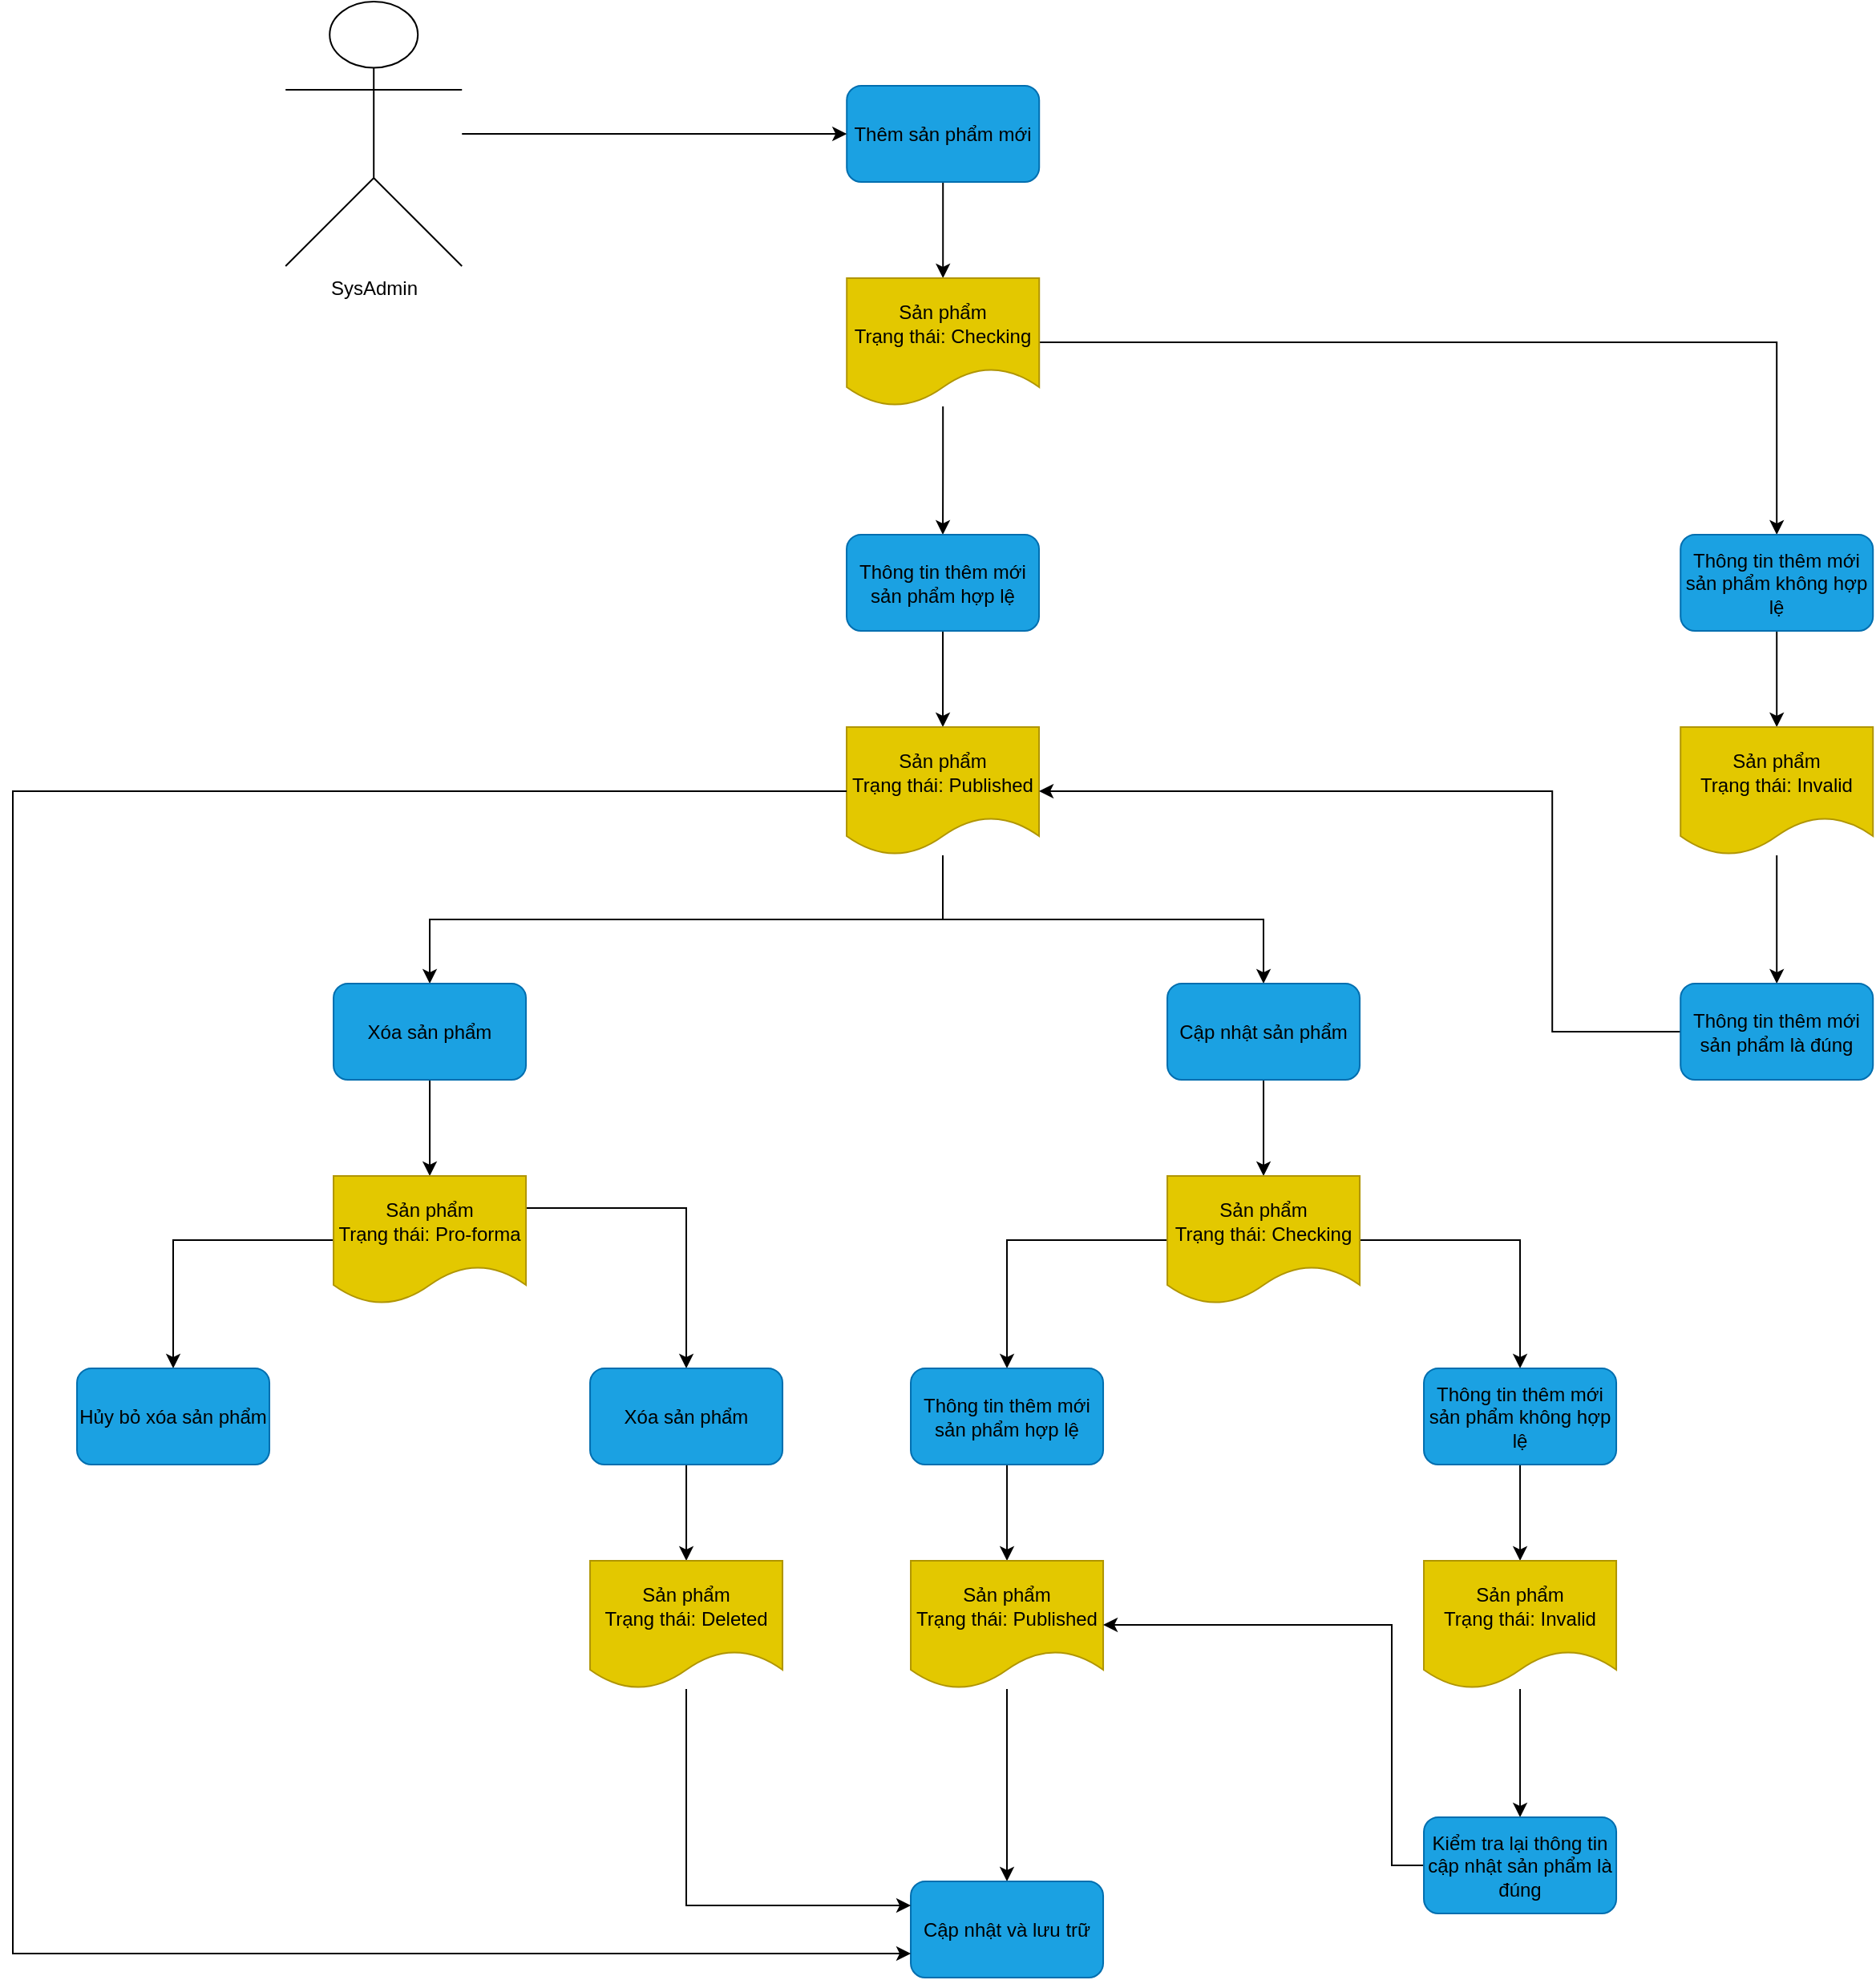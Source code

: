 <mxfile version="25.0.3">
  <diagram name="Trang-1" id="wm8HNYahFLYRmKo6z4As">
    <mxGraphModel dx="1615" dy="857" grid="1" gridSize="10" guides="1" tooltips="1" connect="1" arrows="1" fold="1" page="1" pageScale="1" pageWidth="3300" pageHeight="4681" math="0" shadow="0">
      <root>
        <mxCell id="0" />
        <mxCell id="1" parent="0" />
        <mxCell id="DSIW9q2XhOR6ijrtCk1h-13" value="" style="edgeStyle=orthogonalEdgeStyle;rounded=0;orthogonalLoop=1;jettySize=auto;html=1;" parent="1" source="DSIW9q2XhOR6ijrtCk1h-3" target="DSIW9q2XhOR6ijrtCk1h-4" edge="1">
          <mxGeometry relative="1" as="geometry" />
        </mxCell>
        <mxCell id="DSIW9q2XhOR6ijrtCk1h-3" value="Thêm sản phẩm mới" style="rounded=1;whiteSpace=wrap;html=1;fillColor=#1ba1e2;strokeColor=#006EAF;fontColor=#000000;" parent="1" vertex="1">
          <mxGeometry x="630.11" y="212.5" width="120" height="60" as="geometry" />
        </mxCell>
        <mxCell id="DSIW9q2XhOR6ijrtCk1h-14" style="edgeStyle=orthogonalEdgeStyle;rounded=0;orthogonalLoop=1;jettySize=auto;html=1;entryX=0.5;entryY=0;entryDx=0;entryDy=0;" parent="1" source="DSIW9q2XhOR6ijrtCk1h-4" target="DSIW9q2XhOR6ijrtCk1h-5" edge="1">
          <mxGeometry relative="1" as="geometry" />
        </mxCell>
        <mxCell id="DSIW9q2XhOR6ijrtCk1h-16" style="edgeStyle=orthogonalEdgeStyle;rounded=0;orthogonalLoop=1;jettySize=auto;html=1;entryX=0.5;entryY=0;entryDx=0;entryDy=0;" parent="1" source="DSIW9q2XhOR6ijrtCk1h-4" target="DSIW9q2XhOR6ijrtCk1h-7" edge="1">
          <mxGeometry relative="1" as="geometry" />
        </mxCell>
        <mxCell id="DSIW9q2XhOR6ijrtCk1h-4" value="Sản phẩm&lt;div&gt;Trạng thái: Checking&lt;/div&gt;" style="shape=document;whiteSpace=wrap;html=1;boundedLbl=1;fillColor=#e3c800;fontColor=#000000;strokeColor=#B09500;" parent="1" vertex="1">
          <mxGeometry x="630.11" y="332.5" width="120" height="80" as="geometry" />
        </mxCell>
        <mxCell id="DSIW9q2XhOR6ijrtCk1h-15" value="" style="edgeStyle=orthogonalEdgeStyle;rounded=0;orthogonalLoop=1;jettySize=auto;html=1;" parent="1" source="DSIW9q2XhOR6ijrtCk1h-5" target="DSIW9q2XhOR6ijrtCk1h-6" edge="1">
          <mxGeometry relative="1" as="geometry" />
        </mxCell>
        <mxCell id="DSIW9q2XhOR6ijrtCk1h-5" value="Thông tin thêm mới sản phẩm hợp lệ" style="rounded=1;whiteSpace=wrap;html=1;fillColor=#1ba1e2;strokeColor=#006EAF;fontColor=#000000;" parent="1" vertex="1">
          <mxGeometry x="630.02" y="492.5" width="120" height="60" as="geometry" />
        </mxCell>
        <mxCell id="DSIW9q2XhOR6ijrtCk1h-21" style="edgeStyle=orthogonalEdgeStyle;rounded=0;orthogonalLoop=1;jettySize=auto;html=1;entryX=0.5;entryY=0;entryDx=0;entryDy=0;" parent="1" source="DSIW9q2XhOR6ijrtCk1h-6" target="DSIW9q2XhOR6ijrtCk1h-9" edge="1">
          <mxGeometry relative="1" as="geometry">
            <Array as="points">
              <mxPoint x="690.02" y="732.5" />
              <mxPoint x="890.02" y="732.5" />
            </Array>
          </mxGeometry>
        </mxCell>
        <mxCell id="DSIW9q2XhOR6ijrtCk1h-22" style="edgeStyle=orthogonalEdgeStyle;rounded=0;orthogonalLoop=1;jettySize=auto;html=1;entryX=0.5;entryY=0;entryDx=0;entryDy=0;" parent="1" source="DSIW9q2XhOR6ijrtCk1h-6" target="DSIW9q2XhOR6ijrtCk1h-8" edge="1">
          <mxGeometry relative="1" as="geometry">
            <Array as="points">
              <mxPoint x="690.02" y="732.5" />
              <mxPoint x="370.02" y="732.5" />
            </Array>
          </mxGeometry>
        </mxCell>
        <mxCell id="DSIW9q2XhOR6ijrtCk1h-6" value="Sản phẩm&lt;div&gt;Trạng thái: Published&lt;/div&gt;" style="shape=document;whiteSpace=wrap;html=1;boundedLbl=1;fillColor=#e3c800;fontColor=#000000;strokeColor=#B09500;" parent="1" vertex="1">
          <mxGeometry x="630.02" y="612.5" width="120" height="80" as="geometry" />
        </mxCell>
        <mxCell id="DSIW9q2XhOR6ijrtCk1h-17" value="" style="edgeStyle=orthogonalEdgeStyle;rounded=0;orthogonalLoop=1;jettySize=auto;html=1;" parent="1" source="DSIW9q2XhOR6ijrtCk1h-7" target="DSIW9q2XhOR6ijrtCk1h-11" edge="1">
          <mxGeometry relative="1" as="geometry" />
        </mxCell>
        <mxCell id="DSIW9q2XhOR6ijrtCk1h-7" value="Thông tin thêm mới sản phẩm không hợp lệ" style="rounded=1;whiteSpace=wrap;html=1;fillColor=#1ba1e2;strokeColor=#006EAF;fontColor=#000000;" parent="1" vertex="1">
          <mxGeometry x="1150.11" y="492.5" width="120" height="60" as="geometry" />
        </mxCell>
        <mxCell id="DSIW9q2XhOR6ijrtCk1h-23" value="" style="edgeStyle=orthogonalEdgeStyle;rounded=0;orthogonalLoop=1;jettySize=auto;html=1;" parent="1" source="DSIW9q2XhOR6ijrtCk1h-8" target="DSIW9q2XhOR6ijrtCk1h-10" edge="1">
          <mxGeometry relative="1" as="geometry" />
        </mxCell>
        <mxCell id="DSIW9q2XhOR6ijrtCk1h-8" value="Xóa sản phẩm" style="rounded=1;whiteSpace=wrap;html=1;fillColor=#1ba1e2;strokeColor=#006EAF;fontColor=#000000;" parent="1" vertex="1">
          <mxGeometry x="310.02" y="772.5" width="120" height="60" as="geometry" />
        </mxCell>
        <mxCell id="DSIW9q2XhOR6ijrtCk1h-25" value="" style="edgeStyle=orthogonalEdgeStyle;rounded=0;orthogonalLoop=1;jettySize=auto;html=1;" parent="1" source="DSIW9q2XhOR6ijrtCk1h-9" target="DSIW9q2XhOR6ijrtCk1h-24" edge="1">
          <mxGeometry relative="1" as="geometry" />
        </mxCell>
        <mxCell id="DSIW9q2XhOR6ijrtCk1h-9" value="Cập nhật sản phẩm" style="rounded=1;whiteSpace=wrap;html=1;fillColor=#1ba1e2;strokeColor=#006EAF;fontColor=#000000;" parent="1" vertex="1">
          <mxGeometry x="830.02" y="772.5" width="120" height="60" as="geometry" />
        </mxCell>
        <mxCell id="DSIW9q2XhOR6ijrtCk1h-46" style="edgeStyle=orthogonalEdgeStyle;rounded=0;orthogonalLoop=1;jettySize=auto;html=1;entryX=0.5;entryY=0;entryDx=0;entryDy=0;" parent="1" source="DSIW9q2XhOR6ijrtCk1h-10" target="DSIW9q2XhOR6ijrtCk1h-45" edge="1">
          <mxGeometry relative="1" as="geometry">
            <Array as="points">
              <mxPoint x="530.02" y="912.5" />
            </Array>
          </mxGeometry>
        </mxCell>
        <mxCell id="DSIW9q2XhOR6ijrtCk1h-51" style="edgeStyle=orthogonalEdgeStyle;rounded=0;orthogonalLoop=1;jettySize=auto;html=1;entryX=0.5;entryY=0;entryDx=0;entryDy=0;" parent="1" source="DSIW9q2XhOR6ijrtCk1h-10" target="DSIW9q2XhOR6ijrtCk1h-50" edge="1">
          <mxGeometry relative="1" as="geometry" />
        </mxCell>
        <mxCell id="DSIW9q2XhOR6ijrtCk1h-10" value="Sản phẩm&lt;div&gt;Trạng thái: Pro-forma&lt;/div&gt;" style="shape=document;whiteSpace=wrap;html=1;boundedLbl=1;fillColor=#e3c800;fontColor=#000000;strokeColor=#B09500;" parent="1" vertex="1">
          <mxGeometry x="310.02" y="892.5" width="120" height="80" as="geometry" />
        </mxCell>
        <mxCell id="DSIW9q2XhOR6ijrtCk1h-18" value="" style="edgeStyle=orthogonalEdgeStyle;rounded=0;orthogonalLoop=1;jettySize=auto;html=1;" parent="1" source="DSIW9q2XhOR6ijrtCk1h-11" target="DSIW9q2XhOR6ijrtCk1h-12" edge="1">
          <mxGeometry relative="1" as="geometry" />
        </mxCell>
        <mxCell id="DSIW9q2XhOR6ijrtCk1h-11" value="Sản phẩm&lt;div&gt;Trạng thái: Invalid&lt;/div&gt;" style="shape=document;whiteSpace=wrap;html=1;boundedLbl=1;fillColor=#e3c800;fontColor=#000000;strokeColor=#B09500;" parent="1" vertex="1">
          <mxGeometry x="1150.11" y="612.5" width="120" height="80" as="geometry" />
        </mxCell>
        <mxCell id="DSIW9q2XhOR6ijrtCk1h-52" style="edgeStyle=orthogonalEdgeStyle;rounded=0;orthogonalLoop=1;jettySize=auto;html=1;entryX=1;entryY=0.5;entryDx=0;entryDy=0;" parent="1" source="DSIW9q2XhOR6ijrtCk1h-12" target="DSIW9q2XhOR6ijrtCk1h-6" edge="1">
          <mxGeometry relative="1" as="geometry">
            <Array as="points">
              <mxPoint x="1070.11" y="802.5" />
              <mxPoint x="1070.11" y="652.5" />
            </Array>
          </mxGeometry>
        </mxCell>
        <mxCell id="DSIW9q2XhOR6ijrtCk1h-12" value="Thông tin thêm mới sản phẩm là đúng" style="rounded=1;whiteSpace=wrap;html=1;fillColor=#1ba1e2;strokeColor=#006EAF;fontColor=#000000;" parent="1" vertex="1">
          <mxGeometry x="1150.11" y="772.5" width="120" height="60" as="geometry" />
        </mxCell>
        <mxCell id="DSIW9q2XhOR6ijrtCk1h-38" style="edgeStyle=orthogonalEdgeStyle;rounded=0;orthogonalLoop=1;jettySize=auto;html=1;entryX=0.5;entryY=0;entryDx=0;entryDy=0;" parent="1" source="DSIW9q2XhOR6ijrtCk1h-24" target="DSIW9q2XhOR6ijrtCk1h-27" edge="1">
          <mxGeometry relative="1" as="geometry" />
        </mxCell>
        <mxCell id="DSIW9q2XhOR6ijrtCk1h-39" style="edgeStyle=orthogonalEdgeStyle;rounded=0;orthogonalLoop=1;jettySize=auto;html=1;entryX=0.5;entryY=0;entryDx=0;entryDy=0;" parent="1" source="DSIW9q2XhOR6ijrtCk1h-24" target="DSIW9q2XhOR6ijrtCk1h-31" edge="1">
          <mxGeometry relative="1" as="geometry" />
        </mxCell>
        <mxCell id="DSIW9q2XhOR6ijrtCk1h-24" value="Sản phẩm&lt;div&gt;Trạng thái: Checking&lt;/div&gt;" style="shape=document;whiteSpace=wrap;html=1;boundedLbl=1;fillColor=#e3c800;fontColor=#000000;strokeColor=#B09500;" parent="1" vertex="1">
          <mxGeometry x="830.02" y="892.5" width="120" height="80" as="geometry" />
        </mxCell>
        <mxCell id="DSIW9q2XhOR6ijrtCk1h-26" value="" style="edgeStyle=orthogonalEdgeStyle;rounded=0;orthogonalLoop=1;jettySize=auto;html=1;" parent="1" source="DSIW9q2XhOR6ijrtCk1h-27" target="DSIW9q2XhOR6ijrtCk1h-29" edge="1">
          <mxGeometry relative="1" as="geometry" />
        </mxCell>
        <mxCell id="DSIW9q2XhOR6ijrtCk1h-27" value="Thông tin thêm mới sản phẩm hợp lệ" style="rounded=1;whiteSpace=wrap;html=1;fillColor=#1ba1e2;strokeColor=#006EAF;fontColor=#000000;" parent="1" vertex="1">
          <mxGeometry x="670.02" y="1012.5" width="120" height="60" as="geometry" />
        </mxCell>
        <mxCell id="DSIW9q2XhOR6ijrtCk1h-28" style="edgeStyle=orthogonalEdgeStyle;rounded=0;orthogonalLoop=1;jettySize=auto;html=1;entryX=0.5;entryY=0;entryDx=0;entryDy=0;" parent="1" source="DSIW9q2XhOR6ijrtCk1h-29" target="DSIW9q2XhOR6ijrtCk1h-32" edge="1">
          <mxGeometry relative="1" as="geometry">
            <Array as="points">
              <mxPoint x="730.02" y="1322.5" />
            </Array>
          </mxGeometry>
        </mxCell>
        <mxCell id="DSIW9q2XhOR6ijrtCk1h-29" value="Sản phẩm&lt;div&gt;Trạng thái: Published&lt;/div&gt;" style="shape=document;whiteSpace=wrap;html=1;boundedLbl=1;fillColor=#e3c800;fontColor=#000000;strokeColor=#B09500;" parent="1" vertex="1">
          <mxGeometry x="670.02" y="1132.5" width="120" height="80" as="geometry" />
        </mxCell>
        <mxCell id="DSIW9q2XhOR6ijrtCk1h-30" value="" style="edgeStyle=orthogonalEdgeStyle;rounded=0;orthogonalLoop=1;jettySize=auto;html=1;" parent="1" source="DSIW9q2XhOR6ijrtCk1h-31" target="DSIW9q2XhOR6ijrtCk1h-34" edge="1">
          <mxGeometry relative="1" as="geometry" />
        </mxCell>
        <mxCell id="DSIW9q2XhOR6ijrtCk1h-31" value="Thông tin thêm mới sản phẩm không hợp lệ" style="rounded=1;whiteSpace=wrap;html=1;fillColor=#1ba1e2;strokeColor=#006EAF;fontColor=#000000;" parent="1" vertex="1">
          <mxGeometry x="990.02" y="1012.5" width="120" height="60" as="geometry" />
        </mxCell>
        <mxCell id="DSIW9q2XhOR6ijrtCk1h-32" value="Cập nhật và lưu trữ" style="rounded=1;whiteSpace=wrap;html=1;fillColor=#1ba1e2;strokeColor=#006EAF;fontColor=#000000;" parent="1" vertex="1">
          <mxGeometry x="670.02" y="1332.5" width="120" height="60" as="geometry" />
        </mxCell>
        <mxCell id="DSIW9q2XhOR6ijrtCk1h-33" value="" style="edgeStyle=orthogonalEdgeStyle;rounded=0;orthogonalLoop=1;jettySize=auto;html=1;" parent="1" source="DSIW9q2XhOR6ijrtCk1h-34" target="DSIW9q2XhOR6ijrtCk1h-36" edge="1">
          <mxGeometry relative="1" as="geometry" />
        </mxCell>
        <mxCell id="DSIW9q2XhOR6ijrtCk1h-34" value="Sản phẩm&lt;div&gt;Trạng thái: Invalid&lt;/div&gt;" style="shape=document;whiteSpace=wrap;html=1;boundedLbl=1;fillColor=#e3c800;fontColor=#000000;strokeColor=#B09500;" parent="1" vertex="1">
          <mxGeometry x="990.02" y="1132.5" width="120" height="80" as="geometry" />
        </mxCell>
        <mxCell id="DSIW9q2XhOR6ijrtCk1h-42" style="edgeStyle=orthogonalEdgeStyle;rounded=0;orthogonalLoop=1;jettySize=auto;html=1;entryX=1;entryY=0.5;entryDx=0;entryDy=0;" parent="1" source="DSIW9q2XhOR6ijrtCk1h-36" target="DSIW9q2XhOR6ijrtCk1h-29" edge="1">
          <mxGeometry relative="1" as="geometry">
            <Array as="points">
              <mxPoint x="970.02" y="1322.5" />
              <mxPoint x="970.02" y="1172.5" />
            </Array>
          </mxGeometry>
        </mxCell>
        <mxCell id="DSIW9q2XhOR6ijrtCk1h-36" value="Kiểm tra lại thông tin cập nhật sản phẩm là đúng" style="rounded=1;whiteSpace=wrap;html=1;fillColor=#1ba1e2;strokeColor=#006EAF;fontColor=#000000;" parent="1" vertex="1">
          <mxGeometry x="990.02" y="1292.5" width="120" height="60" as="geometry" />
        </mxCell>
        <mxCell id="DSIW9q2XhOR6ijrtCk1h-41" style="edgeStyle=orthogonalEdgeStyle;rounded=0;orthogonalLoop=1;jettySize=auto;html=1;entryX=0;entryY=0.75;entryDx=0;entryDy=0;" parent="1" source="DSIW9q2XhOR6ijrtCk1h-6" target="DSIW9q2XhOR6ijrtCk1h-32" edge="1">
          <mxGeometry relative="1" as="geometry">
            <Array as="points">
              <mxPoint x="110.02" y="652.5" />
              <mxPoint x="110.02" y="1377.5" />
            </Array>
          </mxGeometry>
        </mxCell>
        <mxCell id="DSIW9q2XhOR6ijrtCk1h-44" value="" style="edgeStyle=orthogonalEdgeStyle;rounded=0;orthogonalLoop=1;jettySize=auto;html=1;" parent="1" source="DSIW9q2XhOR6ijrtCk1h-43" target="DSIW9q2XhOR6ijrtCk1h-3" edge="1">
          <mxGeometry relative="1" as="geometry" />
        </mxCell>
        <mxCell id="DSIW9q2XhOR6ijrtCk1h-43" value="SysAdmin" style="shape=umlActor;verticalLabelPosition=bottom;verticalAlign=top;html=1;" parent="1" vertex="1">
          <mxGeometry x="280.11" y="160" width="110" height="165" as="geometry" />
        </mxCell>
        <mxCell id="DSIW9q2XhOR6ijrtCk1h-49" value="" style="edgeStyle=orthogonalEdgeStyle;rounded=0;orthogonalLoop=1;jettySize=auto;html=1;" parent="1" source="DSIW9q2XhOR6ijrtCk1h-45" target="DSIW9q2XhOR6ijrtCk1h-47" edge="1">
          <mxGeometry relative="1" as="geometry" />
        </mxCell>
        <mxCell id="DSIW9q2XhOR6ijrtCk1h-45" value="Xóa sản phẩm" style="rounded=1;whiteSpace=wrap;html=1;fillColor=#1ba1e2;strokeColor=#006EAF;fontColor=#000000;" parent="1" vertex="1">
          <mxGeometry x="470.02" y="1012.5" width="120" height="60" as="geometry" />
        </mxCell>
        <mxCell id="DSIW9q2XhOR6ijrtCk1h-48" style="edgeStyle=orthogonalEdgeStyle;rounded=0;orthogonalLoop=1;jettySize=auto;html=1;entryX=0;entryY=0.25;entryDx=0;entryDy=0;" parent="1" source="DSIW9q2XhOR6ijrtCk1h-47" target="DSIW9q2XhOR6ijrtCk1h-32" edge="1">
          <mxGeometry relative="1" as="geometry">
            <Array as="points">
              <mxPoint x="530.02" y="1347.5" />
            </Array>
          </mxGeometry>
        </mxCell>
        <mxCell id="DSIW9q2XhOR6ijrtCk1h-47" value="Sản phẩm&lt;div&gt;Trạng thái: Deleted&lt;/div&gt;" style="shape=document;whiteSpace=wrap;html=1;boundedLbl=1;fillColor=#e3c800;fontColor=#000000;strokeColor=#B09500;" parent="1" vertex="1">
          <mxGeometry x="470.02" y="1132.5" width="120" height="80" as="geometry" />
        </mxCell>
        <mxCell id="DSIW9q2XhOR6ijrtCk1h-50" value="Hủy bỏ xóa sản phẩm" style="rounded=1;whiteSpace=wrap;html=1;fillColor=#1ba1e2;strokeColor=#006EAF;fontColor=#000000;" parent="1" vertex="1">
          <mxGeometry x="150.02" y="1012.5" width="120" height="60" as="geometry" />
        </mxCell>
      </root>
    </mxGraphModel>
  </diagram>
</mxfile>
